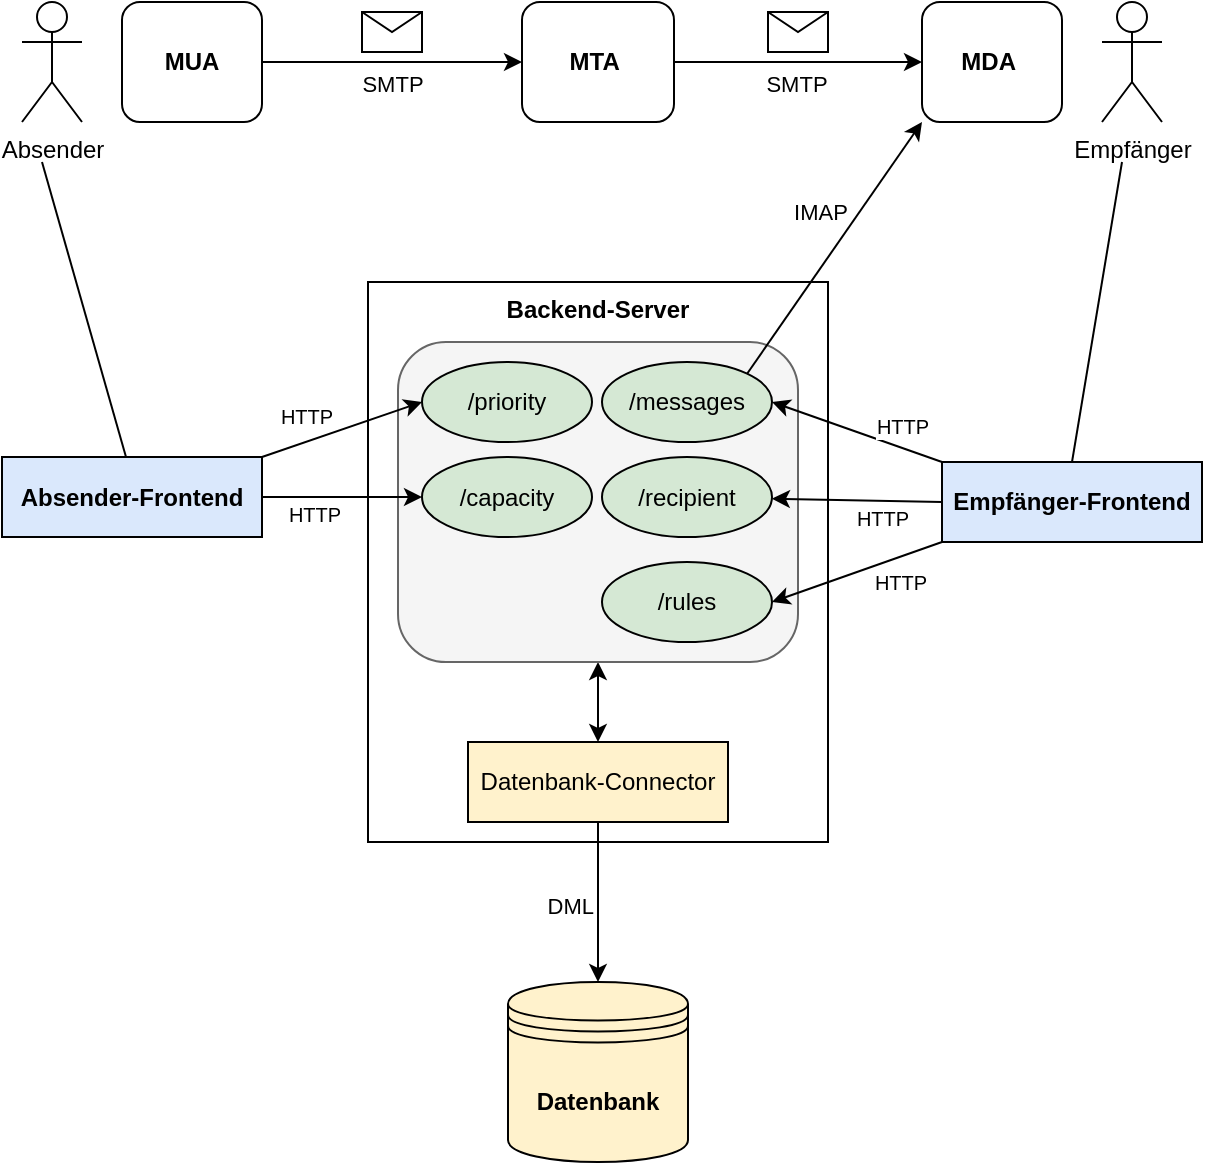 <mxfile version="20.2.7" type="device"><diagram id="GFg-AWvA7aOz8RiSzAQz" name="Seite-1"><mxGraphModel dx="1247" dy="677" grid="1" gridSize="10" guides="1" tooltips="1" connect="1" arrows="1" fold="1" page="1" pageScale="1" pageWidth="827" pageHeight="1169" math="0" shadow="0"><root><mxCell id="0"/><mxCell id="1" parent="0"/><mxCell id="mVAuTD7DaLWUAikMKsFO-1" value="Backend-Server" style="rounded=0;whiteSpace=wrap;html=1;verticalAlign=top;fontStyle=1" vertex="1" parent="1"><mxGeometry x="203" y="180" width="230" height="280" as="geometry"/></mxCell><mxCell id="mVAuTD7DaLWUAikMKsFO-4" value="Datenbank" style="shape=datastore;whiteSpace=wrap;html=1;fontStyle=1;verticalAlign=middle;align=center;fillColor=#fff2cc;strokeColor=#000000;" vertex="1" parent="1"><mxGeometry x="273" y="530" width="90" height="90" as="geometry"/></mxCell><mxCell id="mVAuTD7DaLWUAikMKsFO-6" value="" style="shape=message;html=1;whiteSpace=wrap;html=1;outlineConnect=0;" vertex="1" parent="1"><mxGeometry x="200" y="45" width="30" height="20" as="geometry"/></mxCell><mxCell id="mVAuTD7DaLWUAikMKsFO-13" style="edgeStyle=orthogonalEdgeStyle;rounded=0;orthogonalLoop=1;jettySize=auto;html=1;exitX=1;exitY=0.5;exitDx=0;exitDy=0;entryX=0;entryY=0.5;entryDx=0;entryDy=0;" edge="1" parent="1" source="mVAuTD7DaLWUAikMKsFO-8" target="mVAuTD7DaLWUAikMKsFO-9"><mxGeometry relative="1" as="geometry"/></mxCell><mxCell id="mVAuTD7DaLWUAikMKsFO-15" value="SMTP" style="edgeLabel;html=1;align=center;verticalAlign=top;resizable=0;points=[];" vertex="1" connectable="0" parent="mVAuTD7DaLWUAikMKsFO-13"><mxGeometry x="-0.035" relative="1" as="geometry"><mxPoint x="2" y="-2" as="offset"/></mxGeometry></mxCell><mxCell id="mVAuTD7DaLWUAikMKsFO-8" value="MUA" style="rounded=1;whiteSpace=wrap;html=1;fontStyle=1" vertex="1" parent="1"><mxGeometry x="80" y="40" width="70" height="60" as="geometry"/></mxCell><mxCell id="mVAuTD7DaLWUAikMKsFO-14" style="edgeStyle=orthogonalEdgeStyle;rounded=0;orthogonalLoop=1;jettySize=auto;html=1;exitX=1;exitY=0.5;exitDx=0;exitDy=0;entryX=0;entryY=0.5;entryDx=0;entryDy=0;" edge="1" parent="1" source="mVAuTD7DaLWUAikMKsFO-9" target="mVAuTD7DaLWUAikMKsFO-10"><mxGeometry relative="1" as="geometry"/></mxCell><mxCell id="mVAuTD7DaLWUAikMKsFO-16" value="SMTP" style="edgeLabel;html=1;align=center;verticalAlign=top;resizable=0;points=[];" vertex="1" connectable="0" parent="mVAuTD7DaLWUAikMKsFO-14"><mxGeometry x="-0.048" relative="1" as="geometry"><mxPoint x="2" y="-2" as="offset"/></mxGeometry></mxCell><mxCell id="mVAuTD7DaLWUAikMKsFO-9" value="MTA&amp;nbsp;" style="rounded=1;whiteSpace=wrap;html=1;fontStyle=1;align=center;" vertex="1" parent="1"><mxGeometry x="280" y="40" width="76" height="60" as="geometry"/></mxCell><mxCell id="mVAuTD7DaLWUAikMKsFO-10" value="MDA&amp;nbsp;" style="rounded=1;whiteSpace=wrap;html=1;fontStyle=1" vertex="1" parent="1"><mxGeometry x="480" y="40" width="70" height="60" as="geometry"/></mxCell><mxCell id="mVAuTD7DaLWUAikMKsFO-11" value="" style="shape=message;html=1;whiteSpace=wrap;html=1;outlineConnect=0;" vertex="1" parent="1"><mxGeometry x="403" y="45" width="30" height="20" as="geometry"/></mxCell><mxCell id="mVAuTD7DaLWUAikMKsFO-17" value="" style="endArrow=none;startArrow=classic;html=1;rounded=0;entryX=0.5;entryY=1;entryDx=0;entryDy=0;exitX=0.5;exitY=0;exitDx=0;exitDy=0;startFill=1;endFill=0;" edge="1" parent="1" source="mVAuTD7DaLWUAikMKsFO-4" target="mVAuTD7DaLWUAikMKsFO-34"><mxGeometry width="50" height="50" relative="1" as="geometry"><mxPoint x="500" y="600" as="sourcePoint"/><mxPoint x="550" y="550" as="targetPoint"/></mxGeometry></mxCell><mxCell id="mVAuTD7DaLWUAikMKsFO-18" value="DML" style="edgeLabel;html=1;align=right;verticalAlign=middle;resizable=0;points=[];" vertex="1" connectable="0" parent="mVAuTD7DaLWUAikMKsFO-17"><mxGeometry x="-0.032" relative="1" as="geometry"><mxPoint x="-2" as="offset"/></mxGeometry></mxCell><mxCell id="mVAuTD7DaLWUAikMKsFO-20" value="Empfänger" style="shape=umlActor;verticalLabelPosition=bottom;verticalAlign=top;html=1;outlineConnect=0;" vertex="1" parent="1"><mxGeometry x="570" y="40" width="30" height="60" as="geometry"/></mxCell><mxCell id="mVAuTD7DaLWUAikMKsFO-23" value="Absender" style="shape=umlActor;verticalLabelPosition=bottom;verticalAlign=top;html=1;outlineConnect=0;" vertex="1" parent="1"><mxGeometry x="30" y="40" width="30" height="60" as="geometry"/></mxCell><mxCell id="mVAuTD7DaLWUAikMKsFO-29" value="Absender-Frontend" style="rounded=0;whiteSpace=wrap;html=1;fontStyle=1;verticalAlign=middle;fillColor=#dae8fc;strokeColor=#000000;" vertex="1" parent="1"><mxGeometry x="20" y="267.5" width="130" height="40" as="geometry"/></mxCell><mxCell id="mVAuTD7DaLWUAikMKsFO-47" style="edgeStyle=none;rounded=0;orthogonalLoop=1;jettySize=auto;html=1;exitX=0.5;exitY=1;exitDx=0;exitDy=0;entryX=0.5;entryY=0;entryDx=0;entryDy=0;startArrow=classic;startFill=1;endArrow=classic;endFill=1;strokeWidth=1;" edge="1" parent="1" source="mVAuTD7DaLWUAikMKsFO-42" target="mVAuTD7DaLWUAikMKsFO-34"><mxGeometry relative="1" as="geometry"/></mxCell><mxCell id="mVAuTD7DaLWUAikMKsFO-42" value="" style="rounded=1;whiteSpace=wrap;html=1;strokeColor=#666666;fillColor=#f5f5f5;fontColor=#333333;" vertex="1" parent="1"><mxGeometry x="218" y="210" width="200" height="160" as="geometry"/></mxCell><mxCell id="mVAuTD7DaLWUAikMKsFO-33" value="/priority" style="ellipse;whiteSpace=wrap;html=1;fillColor=#d5e8d4;strokeColor=#000000;" vertex="1" parent="1"><mxGeometry x="230" y="220" width="85" height="40" as="geometry"/></mxCell><mxCell id="mVAuTD7DaLWUAikMKsFO-34" value="Datenbank-Connector" style="whiteSpace=wrap;html=1;fillColor=#fff2cc;strokeColor=#000000;" vertex="1" parent="1"><mxGeometry x="253" y="410" width="130" height="40" as="geometry"/></mxCell><mxCell id="mVAuTD7DaLWUAikMKsFO-50" style="edgeStyle=none;rounded=0;orthogonalLoop=1;jettySize=auto;html=1;exitX=0;exitY=0;exitDx=0;exitDy=0;entryX=1;entryY=0.5;entryDx=0;entryDy=0;startArrow=none;startFill=0;endArrow=classic;endFill=1;strokeWidth=1;" edge="1" parent="1" source="mVAuTD7DaLWUAikMKsFO-35" target="mVAuTD7DaLWUAikMKsFO-38"><mxGeometry relative="1" as="geometry"/></mxCell><mxCell id="mVAuTD7DaLWUAikMKsFO-51" style="edgeStyle=none;rounded=0;orthogonalLoop=1;jettySize=auto;html=1;exitX=0;exitY=0.5;exitDx=0;exitDy=0;startArrow=none;startFill=0;endArrow=classic;endFill=1;strokeWidth=1;" edge="1" parent="1"><mxGeometry relative="1" as="geometry"><mxPoint x="490" y="290" as="sourcePoint"/><mxPoint x="404.963" y="288.333" as="targetPoint"/></mxGeometry></mxCell><mxCell id="mVAuTD7DaLWUAikMKsFO-57" value="HTTP" style="edgeLabel;html=1;align=center;verticalAlign=top;resizable=0;points=[];fontSize=10;" vertex="1" connectable="0" parent="mVAuTD7DaLWUAikMKsFO-51"><mxGeometry x="-0.246" y="1" relative="1" as="geometry"><mxPoint x="2" y="-4" as="offset"/></mxGeometry></mxCell><mxCell id="mVAuTD7DaLWUAikMKsFO-52" style="edgeStyle=none;rounded=0;orthogonalLoop=1;jettySize=auto;html=1;exitX=0;exitY=1;exitDx=0;exitDy=0;entryX=1;entryY=0.5;entryDx=0;entryDy=0;startArrow=none;startFill=0;endArrow=classic;endFill=1;strokeWidth=1;" edge="1" parent="1" source="mVAuTD7DaLWUAikMKsFO-35" target="mVAuTD7DaLWUAikMKsFO-40"><mxGeometry relative="1" as="geometry"/></mxCell><mxCell id="mVAuTD7DaLWUAikMKsFO-35" value="Empfänger-Frontend" style="rounded=0;whiteSpace=wrap;html=1;fontStyle=1;verticalAlign=middle;fillColor=#dae8fc;strokeColor=#000000;" vertex="1" parent="1"><mxGeometry x="490" y="270" width="130" height="40" as="geometry"/></mxCell><mxCell id="mVAuTD7DaLWUAikMKsFO-30" value="/capacity" style="ellipse;whiteSpace=wrap;html=1;fillColor=#d5e8d4;strokeColor=#000000;" vertex="1" parent="1"><mxGeometry x="230" y="267.5" width="85" height="40" as="geometry"/></mxCell><mxCell id="mVAuTD7DaLWUAikMKsFO-38" value="/messages" style="ellipse;whiteSpace=wrap;html=1;fillColor=#d5e8d4;strokeColor=#000000;" vertex="1" parent="1"><mxGeometry x="320" y="220" width="85" height="40" as="geometry"/></mxCell><mxCell id="mVAuTD7DaLWUAikMKsFO-39" style="rounded=0;orthogonalLoop=1;jettySize=auto;html=1;exitX=1;exitY=0;exitDx=0;exitDy=0;entryX=0;entryY=1;entryDx=0;entryDy=0;" edge="1" parent="1" source="mVAuTD7DaLWUAikMKsFO-38" target="mVAuTD7DaLWUAikMKsFO-10"><mxGeometry relative="1" as="geometry"><mxPoint x="511.25" y="110.0" as="sourcePoint"/><mxPoint x="518.75" y="180.0" as="targetPoint"/></mxGeometry></mxCell><mxCell id="mVAuTD7DaLWUAikMKsFO-40" value="/rules" style="ellipse;whiteSpace=wrap;html=1;fillColor=#d5e8d4;strokeColor=#000000;" vertex="1" parent="1"><mxGeometry x="320" y="320" width="85" height="40" as="geometry"/></mxCell><mxCell id="mVAuTD7DaLWUAikMKsFO-41" value="/recipient" style="ellipse;whiteSpace=wrap;html=1;fillColor=#d5e8d4;strokeColor=#000000;" vertex="1" parent="1"><mxGeometry x="320" y="267.5" width="85" height="40" as="geometry"/></mxCell><mxCell id="mVAuTD7DaLWUAikMKsFO-49" style="edgeStyle=none;rounded=0;orthogonalLoop=1;jettySize=auto;html=1;exitX=1;exitY=0.5;exitDx=0;exitDy=0;startArrow=none;startFill=0;endArrow=classic;endFill=1;strokeWidth=1;" edge="1" parent="1" source="mVAuTD7DaLWUAikMKsFO-29" target="mVAuTD7DaLWUAikMKsFO-30"><mxGeometry relative="1" as="geometry"/></mxCell><mxCell id="mVAuTD7DaLWUAikMKsFO-55" value="HTTP" style="edgeLabel;html=1;align=center;verticalAlign=top;resizable=0;points=[];fontSize=10;" vertex="1" connectable="0" parent="mVAuTD7DaLWUAikMKsFO-49"><mxGeometry x="-0.218" relative="1" as="geometry"><mxPoint x="-6" y="-4" as="offset"/></mxGeometry></mxCell><mxCell id="mVAuTD7DaLWUAikMKsFO-53" value="" style="endArrow=none;startArrow=none;html=1;rounded=0;strokeWidth=1;exitX=0.5;exitY=0;exitDx=0;exitDy=0;startFill=0;endFill=0;" edge="1" parent="1"><mxGeometry width="50" height="50" relative="1" as="geometry"><mxPoint x="82" y="267.5" as="sourcePoint"/><mxPoint x="40" y="120" as="targetPoint"/></mxGeometry></mxCell><mxCell id="mVAuTD7DaLWUAikMKsFO-54" value="" style="endArrow=none;startArrow=none;html=1;rounded=0;strokeWidth=1;exitX=0.5;exitY=0;exitDx=0;exitDy=0;startFill=0;endFill=0;" edge="1" parent="1" source="mVAuTD7DaLWUAikMKsFO-35"><mxGeometry width="50" height="50" relative="1" as="geometry"><mxPoint x="620" y="260" as="sourcePoint"/><mxPoint x="580" y="120" as="targetPoint"/></mxGeometry></mxCell><mxCell id="mVAuTD7DaLWUAikMKsFO-48" style="edgeStyle=none;rounded=0;orthogonalLoop=1;jettySize=auto;html=1;exitX=1;exitY=0;exitDx=0;exitDy=0;entryX=0;entryY=0.5;entryDx=0;entryDy=0;startArrow=none;startFill=0;endArrow=classic;endFill=1;strokeWidth=1;" edge="1" parent="1" source="mVAuTD7DaLWUAikMKsFO-29" target="mVAuTD7DaLWUAikMKsFO-33"><mxGeometry relative="1" as="geometry"/></mxCell><mxCell id="mVAuTD7DaLWUAikMKsFO-56" value="HTTP" style="edgeLabel;html=1;align=center;verticalAlign=bottom;resizable=0;points=[];fontSize=10;" vertex="1" connectable="0" parent="mVAuTD7DaLWUAikMKsFO-48"><mxGeometry x="-0.21" y="1" relative="1" as="geometry"><mxPoint x="-10" as="offset"/></mxGeometry></mxCell><mxCell id="mVAuTD7DaLWUAikMKsFO-58" value="HTTP" style="edgeLabel;html=1;align=center;verticalAlign=top;resizable=0;points=[];fontSize=10;" vertex="1" connectable="0" parent="1"><mxGeometry x="469.082" y="318.004" as="geometry"/></mxCell><mxCell id="mVAuTD7DaLWUAikMKsFO-59" value="HTTP" style="edgeLabel;html=1;align=center;verticalAlign=top;resizable=0;points=[];fontSize=10;" vertex="1" connectable="0" parent="1"><mxGeometry x="470.082" y="240.004" as="geometry"/></mxCell><mxCell id="mVAuTD7DaLWUAikMKsFO-60" value="IMAP" style="edgeLabel;html=1;align=center;verticalAlign=top;resizable=0;points=[];" vertex="1" connectable="0" parent="1"><mxGeometry x="428.998" y="132" as="geometry"/></mxCell></root></mxGraphModel></diagram></mxfile>